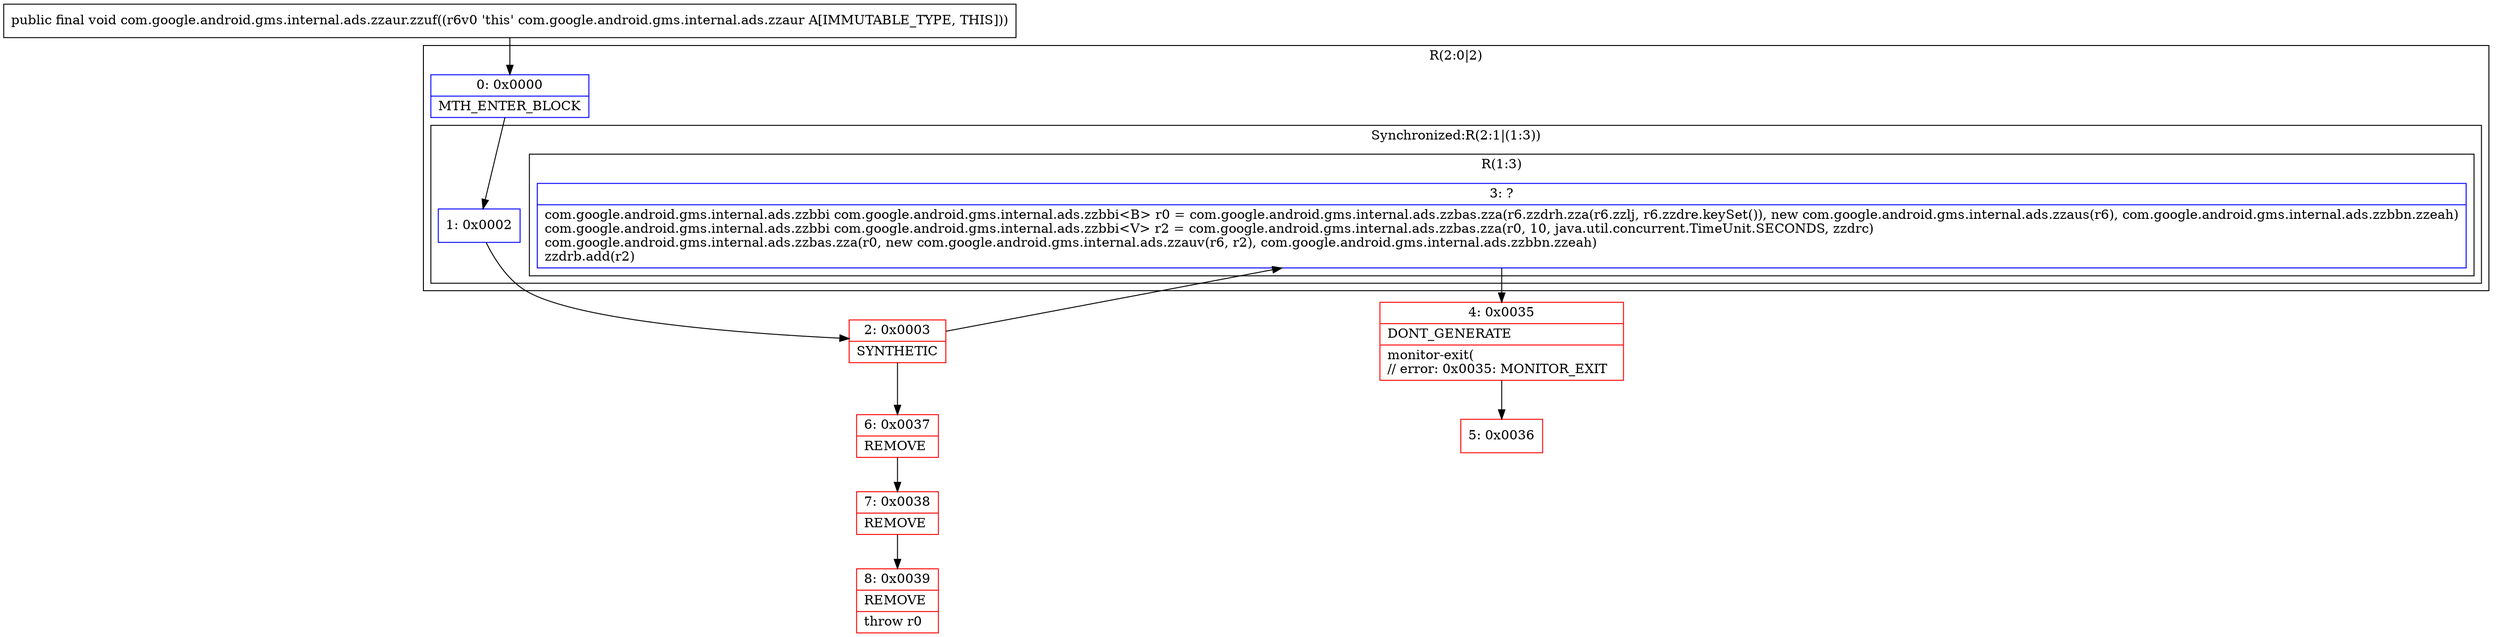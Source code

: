 digraph "CFG forcom.google.android.gms.internal.ads.zzaur.zzuf()V" {
subgraph cluster_Region_1504640060 {
label = "R(2:0|2)";
node [shape=record,color=blue];
Node_0 [shape=record,label="{0\:\ 0x0000|MTH_ENTER_BLOCK\l}"];
subgraph cluster_SynchronizedRegion_1413216398 {
label = "Synchronized:R(2:1|(1:3))";
node [shape=record,color=blue];
Node_1 [shape=record,label="{1\:\ 0x0002}"];
subgraph cluster_Region_280383106 {
label = "R(1:3)";
node [shape=record,color=blue];
Node_3 [shape=record,label="{3\:\ ?|com.google.android.gms.internal.ads.zzbbi com.google.android.gms.internal.ads.zzbbi\<B\> r0 = com.google.android.gms.internal.ads.zzbas.zza(r6.zzdrh.zza(r6.zzlj, r6.zzdre.keySet()), new com.google.android.gms.internal.ads.zzaus(r6), com.google.android.gms.internal.ads.zzbbn.zzeah)\lcom.google.android.gms.internal.ads.zzbbi com.google.android.gms.internal.ads.zzbbi\<V\> r2 = com.google.android.gms.internal.ads.zzbas.zza(r0, 10, java.util.concurrent.TimeUnit.SECONDS, zzdrc)\lcom.google.android.gms.internal.ads.zzbas.zza(r0, new com.google.android.gms.internal.ads.zzauv(r6, r2), com.google.android.gms.internal.ads.zzbbn.zzeah)\lzzdrb.add(r2)\l}"];
}
}
}
Node_2 [shape=record,color=red,label="{2\:\ 0x0003|SYNTHETIC\l}"];
Node_4 [shape=record,color=red,label="{4\:\ 0x0035|DONT_GENERATE\l|monitor\-exit(\l\/\/ error: 0x0035: MONITOR_EXIT  \l}"];
Node_5 [shape=record,color=red,label="{5\:\ 0x0036}"];
Node_6 [shape=record,color=red,label="{6\:\ 0x0037|REMOVE\l}"];
Node_7 [shape=record,color=red,label="{7\:\ 0x0038|REMOVE\l}"];
Node_8 [shape=record,color=red,label="{8\:\ 0x0039|REMOVE\l|throw r0\l}"];
MethodNode[shape=record,label="{public final void com.google.android.gms.internal.ads.zzaur.zzuf((r6v0 'this' com.google.android.gms.internal.ads.zzaur A[IMMUTABLE_TYPE, THIS])) }"];
MethodNode -> Node_0;
Node_0 -> Node_1;
Node_1 -> Node_2;
Node_3 -> Node_4;
Node_2 -> Node_3;
Node_2 -> Node_6;
Node_4 -> Node_5;
Node_6 -> Node_7;
Node_7 -> Node_8;
}

